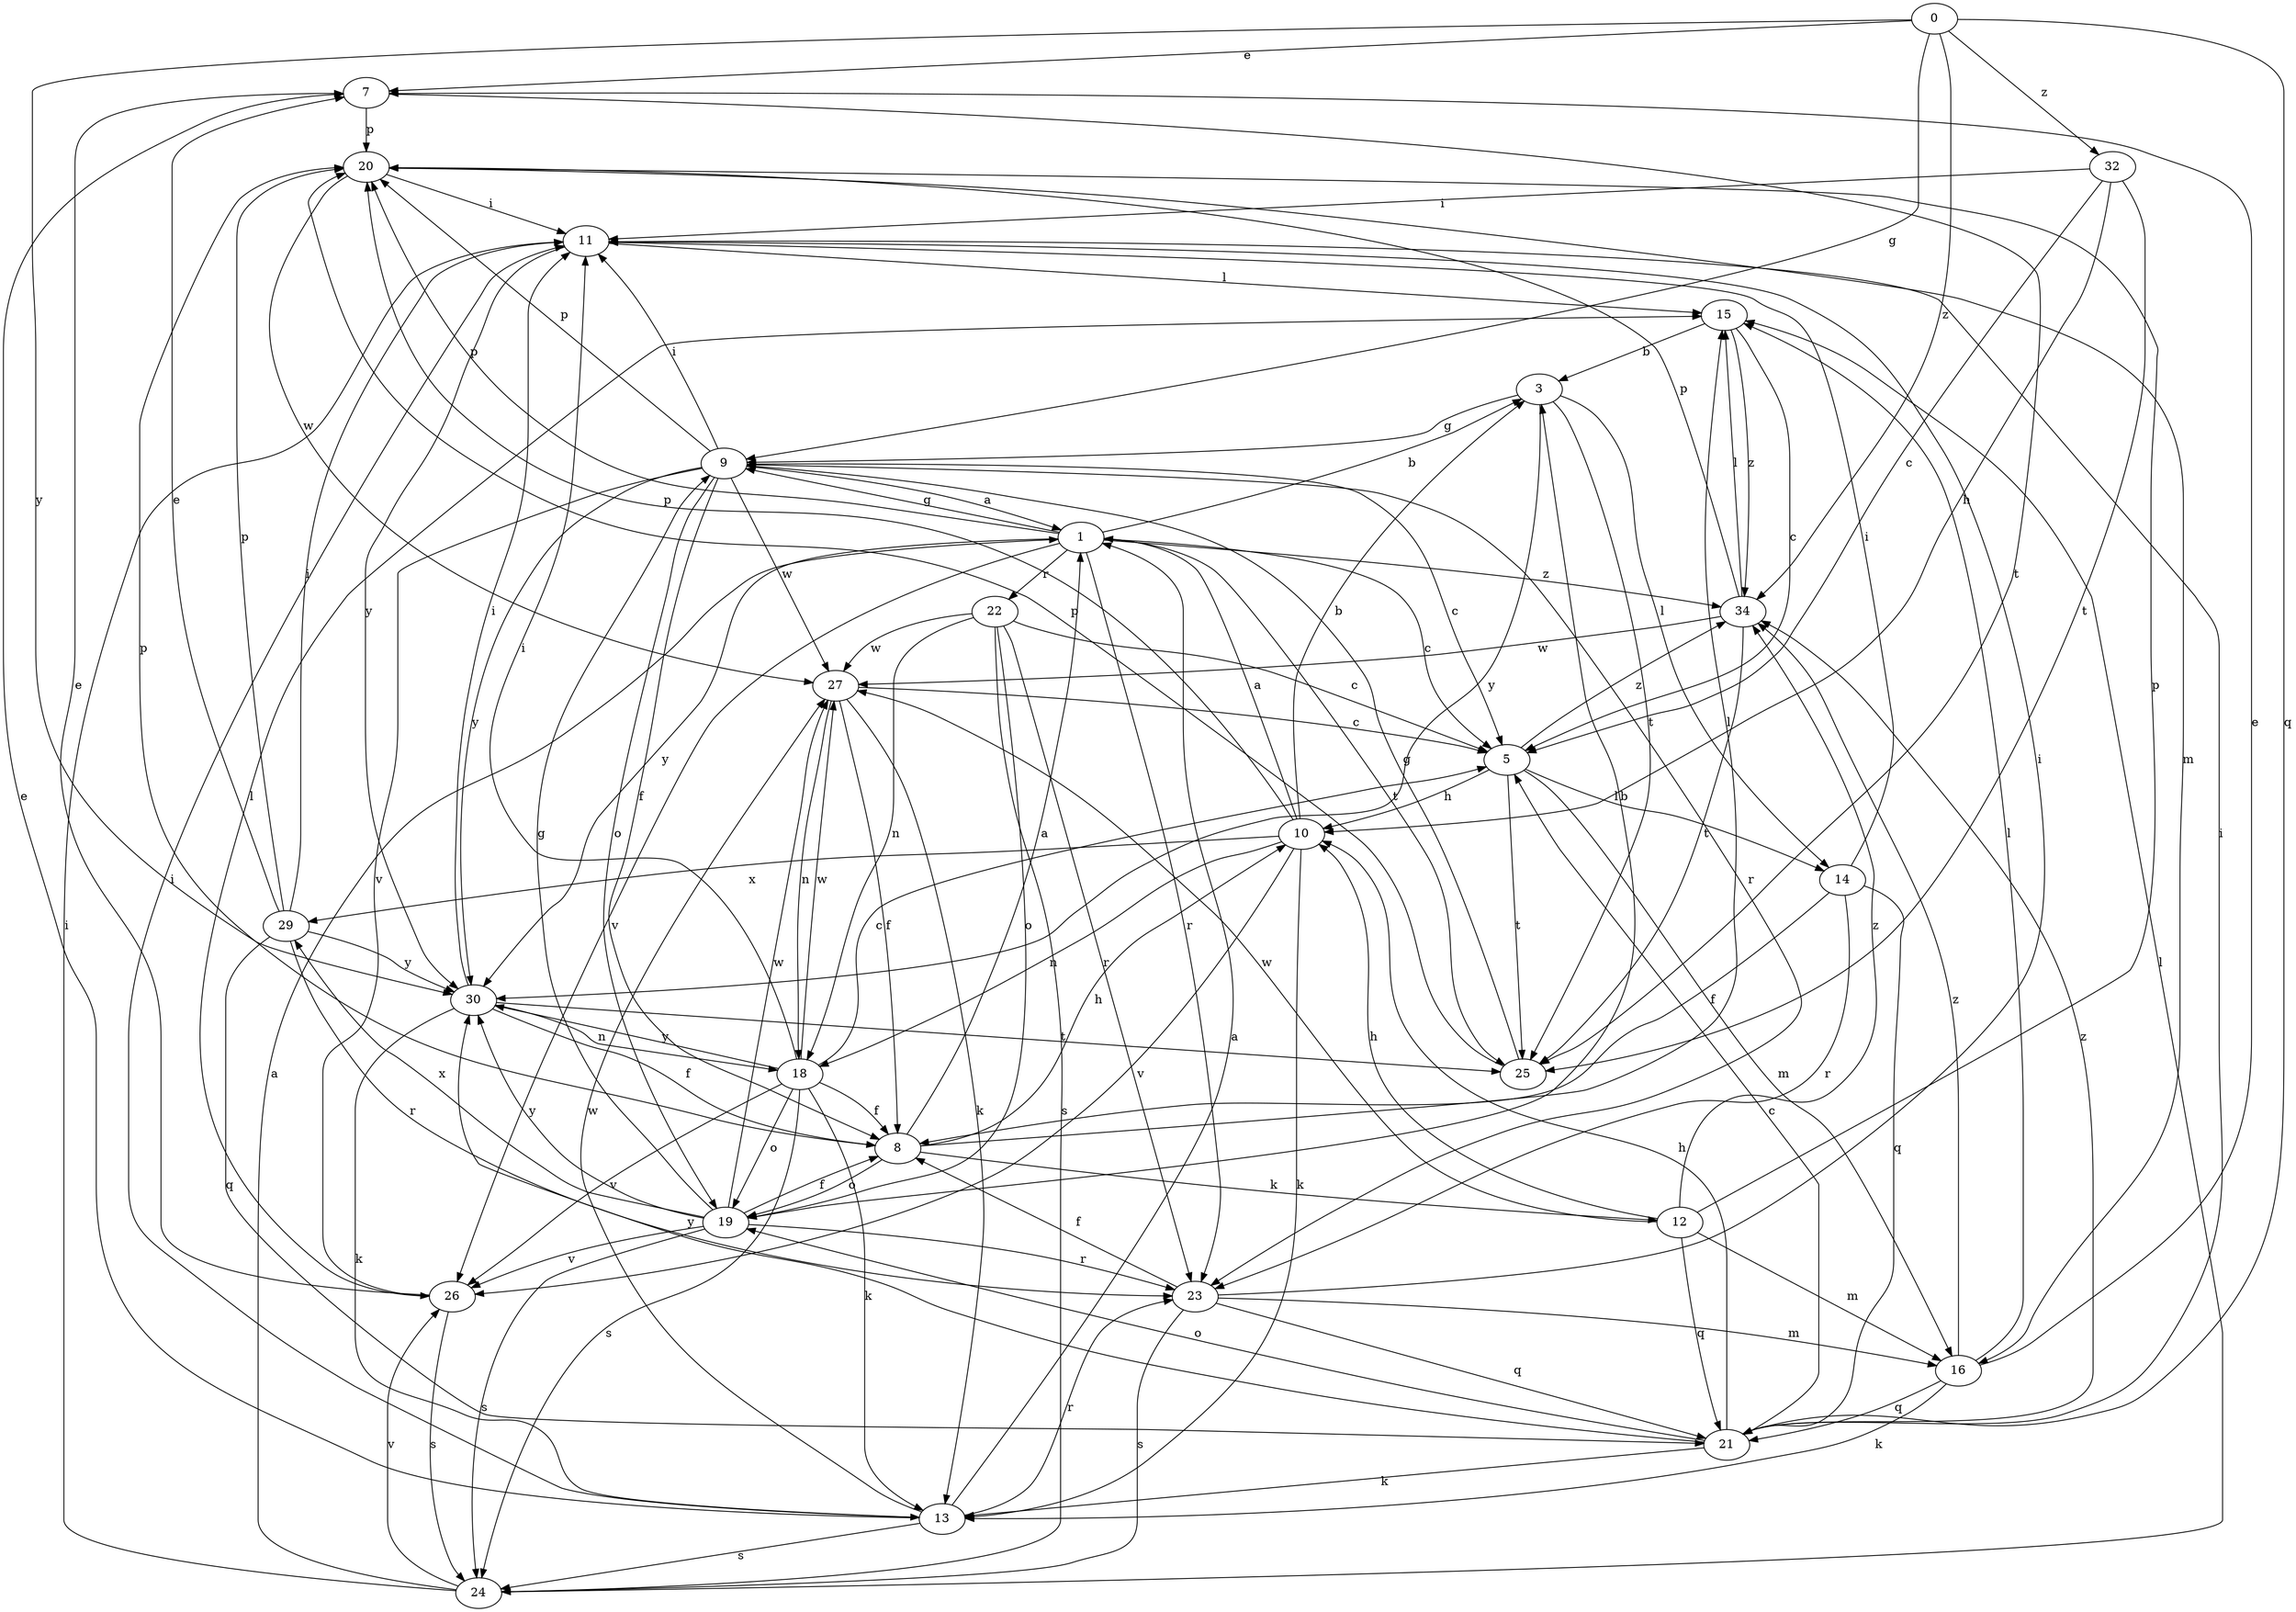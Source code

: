 strict digraph  {
0;
1;
3;
5;
7;
8;
9;
10;
11;
12;
13;
14;
15;
16;
18;
19;
20;
21;
22;
23;
24;
25;
26;
27;
29;
30;
32;
34;
0 -> 7  [label=e];
0 -> 9  [label=g];
0 -> 21  [label=q];
0 -> 30  [label=y];
0 -> 32  [label=z];
0 -> 34  [label=z];
1 -> 3  [label=b];
1 -> 5  [label=c];
1 -> 9  [label=g];
1 -> 20  [label=p];
1 -> 22  [label=r];
1 -> 23  [label=r];
1 -> 25  [label=t];
1 -> 26  [label=v];
1 -> 30  [label=y];
1 -> 34  [label=z];
3 -> 9  [label=g];
3 -> 14  [label=l];
3 -> 25  [label=t];
3 -> 30  [label=y];
5 -> 10  [label=h];
5 -> 14  [label=l];
5 -> 16  [label=m];
5 -> 25  [label=t];
5 -> 34  [label=z];
7 -> 20  [label=p];
7 -> 25  [label=t];
8 -> 1  [label=a];
8 -> 10  [label=h];
8 -> 12  [label=k];
8 -> 15  [label=l];
8 -> 19  [label=o];
8 -> 20  [label=p];
9 -> 1  [label=a];
9 -> 5  [label=c];
9 -> 8  [label=f];
9 -> 11  [label=i];
9 -> 19  [label=o];
9 -> 20  [label=p];
9 -> 23  [label=r];
9 -> 26  [label=v];
9 -> 27  [label=w];
9 -> 30  [label=y];
10 -> 1  [label=a];
10 -> 3  [label=b];
10 -> 13  [label=k];
10 -> 18  [label=n];
10 -> 20  [label=p];
10 -> 26  [label=v];
10 -> 29  [label=x];
11 -> 15  [label=l];
11 -> 30  [label=y];
12 -> 10  [label=h];
12 -> 16  [label=m];
12 -> 20  [label=p];
12 -> 21  [label=q];
12 -> 27  [label=w];
12 -> 34  [label=z];
13 -> 1  [label=a];
13 -> 7  [label=e];
13 -> 11  [label=i];
13 -> 23  [label=r];
13 -> 24  [label=s];
13 -> 27  [label=w];
14 -> 8  [label=f];
14 -> 11  [label=i];
14 -> 21  [label=q];
14 -> 23  [label=r];
15 -> 3  [label=b];
15 -> 5  [label=c];
15 -> 34  [label=z];
16 -> 7  [label=e];
16 -> 13  [label=k];
16 -> 15  [label=l];
16 -> 21  [label=q];
16 -> 34  [label=z];
18 -> 5  [label=c];
18 -> 8  [label=f];
18 -> 11  [label=i];
18 -> 13  [label=k];
18 -> 19  [label=o];
18 -> 24  [label=s];
18 -> 26  [label=v];
18 -> 27  [label=w];
18 -> 30  [label=y];
19 -> 3  [label=b];
19 -> 8  [label=f];
19 -> 9  [label=g];
19 -> 23  [label=r];
19 -> 24  [label=s];
19 -> 26  [label=v];
19 -> 27  [label=w];
19 -> 29  [label=x];
19 -> 30  [label=y];
20 -> 11  [label=i];
20 -> 16  [label=m];
20 -> 27  [label=w];
21 -> 5  [label=c];
21 -> 10  [label=h];
21 -> 11  [label=i];
21 -> 13  [label=k];
21 -> 19  [label=o];
21 -> 30  [label=y];
21 -> 34  [label=z];
22 -> 5  [label=c];
22 -> 18  [label=n];
22 -> 19  [label=o];
22 -> 23  [label=r];
22 -> 24  [label=s];
22 -> 27  [label=w];
23 -> 8  [label=f];
23 -> 11  [label=i];
23 -> 16  [label=m];
23 -> 21  [label=q];
23 -> 24  [label=s];
24 -> 1  [label=a];
24 -> 11  [label=i];
24 -> 15  [label=l];
24 -> 26  [label=v];
25 -> 9  [label=g];
25 -> 20  [label=p];
26 -> 7  [label=e];
26 -> 15  [label=l];
26 -> 24  [label=s];
27 -> 5  [label=c];
27 -> 8  [label=f];
27 -> 13  [label=k];
27 -> 18  [label=n];
29 -> 7  [label=e];
29 -> 11  [label=i];
29 -> 20  [label=p];
29 -> 21  [label=q];
29 -> 23  [label=r];
29 -> 30  [label=y];
30 -> 8  [label=f];
30 -> 11  [label=i];
30 -> 13  [label=k];
30 -> 18  [label=n];
30 -> 25  [label=t];
32 -> 5  [label=c];
32 -> 10  [label=h];
32 -> 11  [label=i];
32 -> 25  [label=t];
34 -> 15  [label=l];
34 -> 20  [label=p];
34 -> 25  [label=t];
34 -> 27  [label=w];
}
